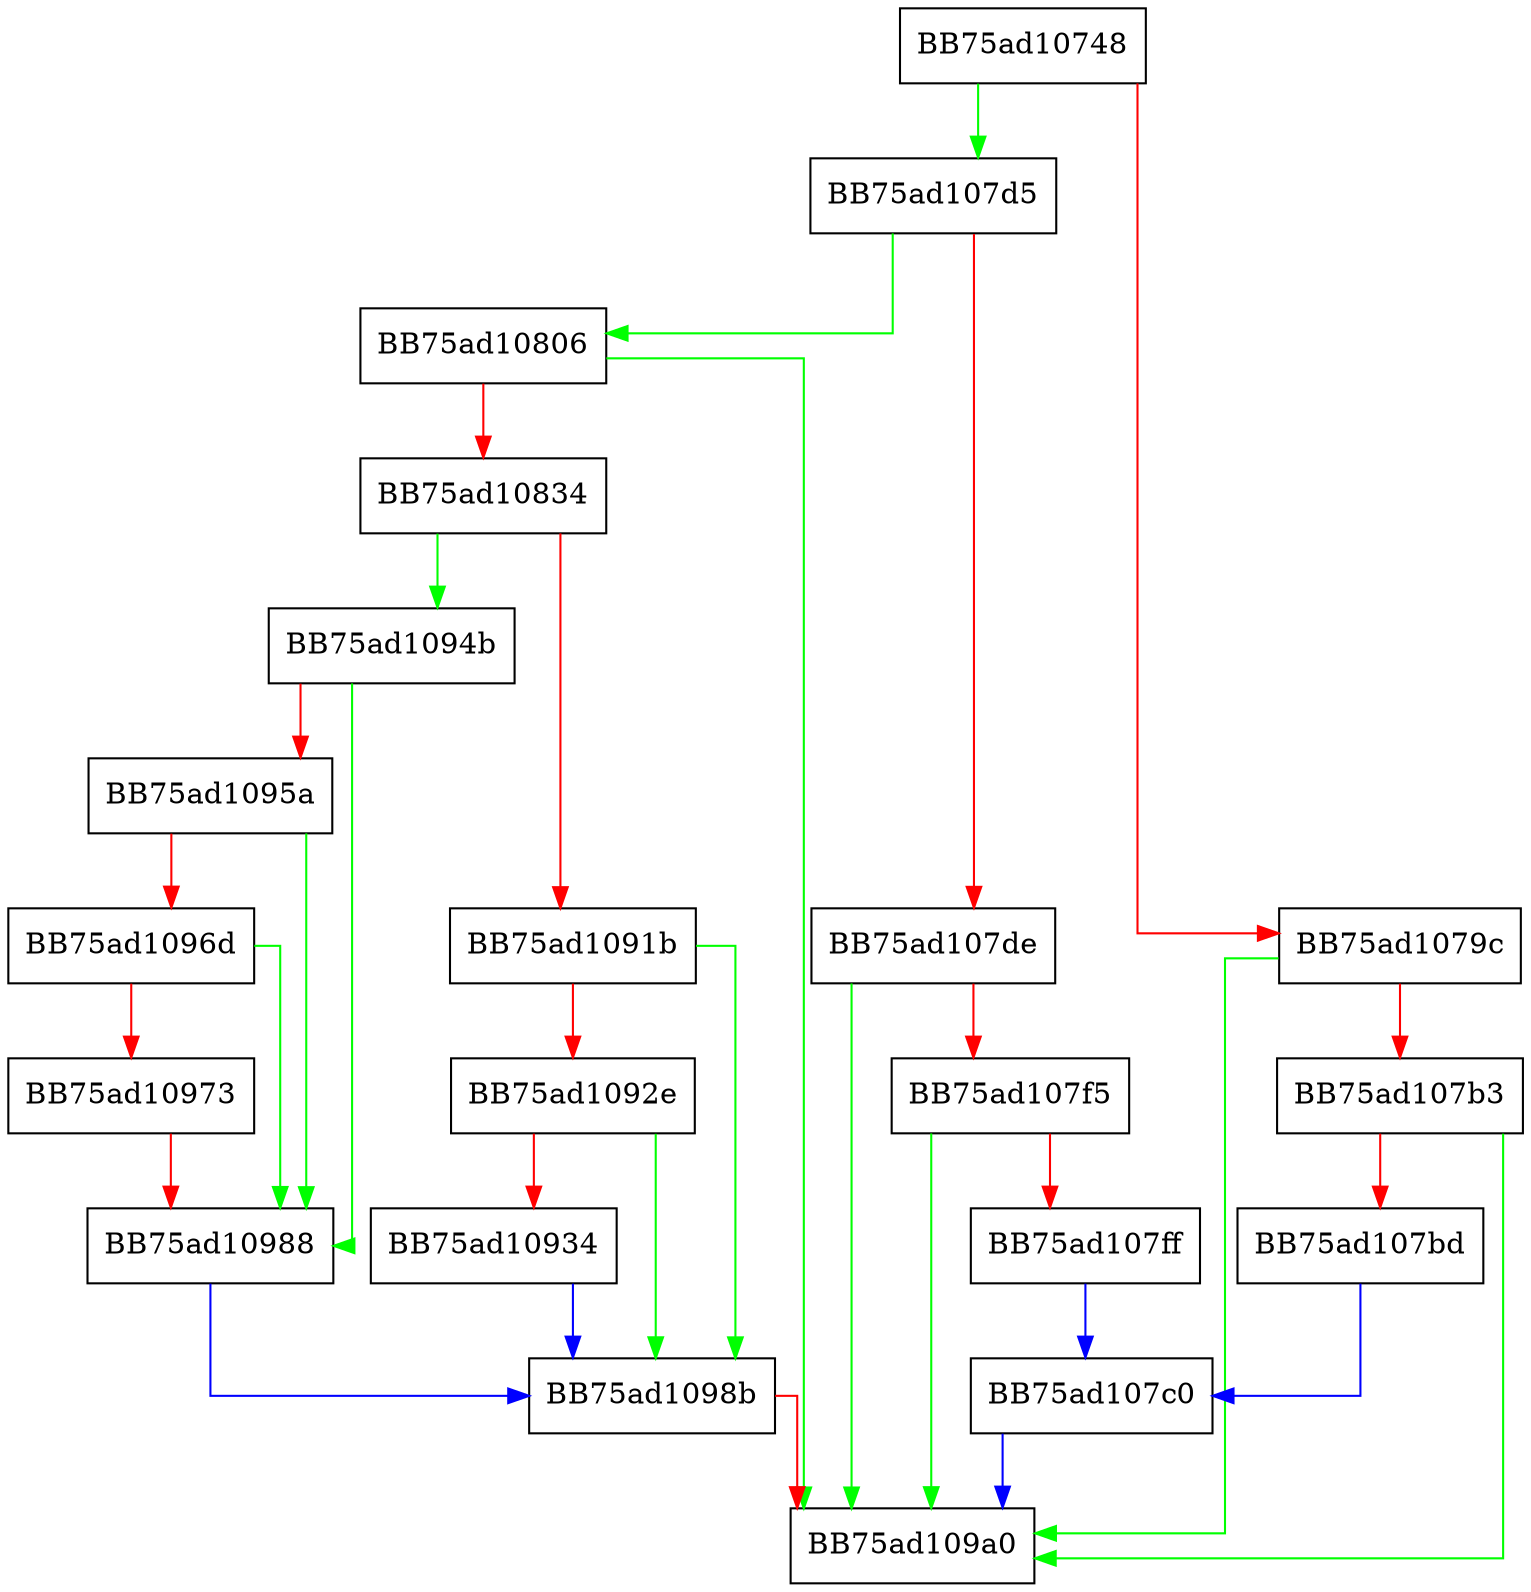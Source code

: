 digraph HE3Decode {
  node [shape="box"];
  graph [splines=ortho];
  BB75ad10748 -> BB75ad107d5 [color="green"];
  BB75ad10748 -> BB75ad1079c [color="red"];
  BB75ad1079c -> BB75ad109a0 [color="green"];
  BB75ad1079c -> BB75ad107b3 [color="red"];
  BB75ad107b3 -> BB75ad109a0 [color="green"];
  BB75ad107b3 -> BB75ad107bd [color="red"];
  BB75ad107bd -> BB75ad107c0 [color="blue"];
  BB75ad107c0 -> BB75ad109a0 [color="blue"];
  BB75ad107d5 -> BB75ad10806 [color="green"];
  BB75ad107d5 -> BB75ad107de [color="red"];
  BB75ad107de -> BB75ad109a0 [color="green"];
  BB75ad107de -> BB75ad107f5 [color="red"];
  BB75ad107f5 -> BB75ad109a0 [color="green"];
  BB75ad107f5 -> BB75ad107ff [color="red"];
  BB75ad107ff -> BB75ad107c0 [color="blue"];
  BB75ad10806 -> BB75ad109a0 [color="green"];
  BB75ad10806 -> BB75ad10834 [color="red"];
  BB75ad10834 -> BB75ad1094b [color="green"];
  BB75ad10834 -> BB75ad1091b [color="red"];
  BB75ad1091b -> BB75ad1098b [color="green"];
  BB75ad1091b -> BB75ad1092e [color="red"];
  BB75ad1092e -> BB75ad1098b [color="green"];
  BB75ad1092e -> BB75ad10934 [color="red"];
  BB75ad10934 -> BB75ad1098b [color="blue"];
  BB75ad1094b -> BB75ad10988 [color="green"];
  BB75ad1094b -> BB75ad1095a [color="red"];
  BB75ad1095a -> BB75ad10988 [color="green"];
  BB75ad1095a -> BB75ad1096d [color="red"];
  BB75ad1096d -> BB75ad10988 [color="green"];
  BB75ad1096d -> BB75ad10973 [color="red"];
  BB75ad10973 -> BB75ad10988 [color="red"];
  BB75ad10988 -> BB75ad1098b [color="blue"];
  BB75ad1098b -> BB75ad109a0 [color="red"];
}